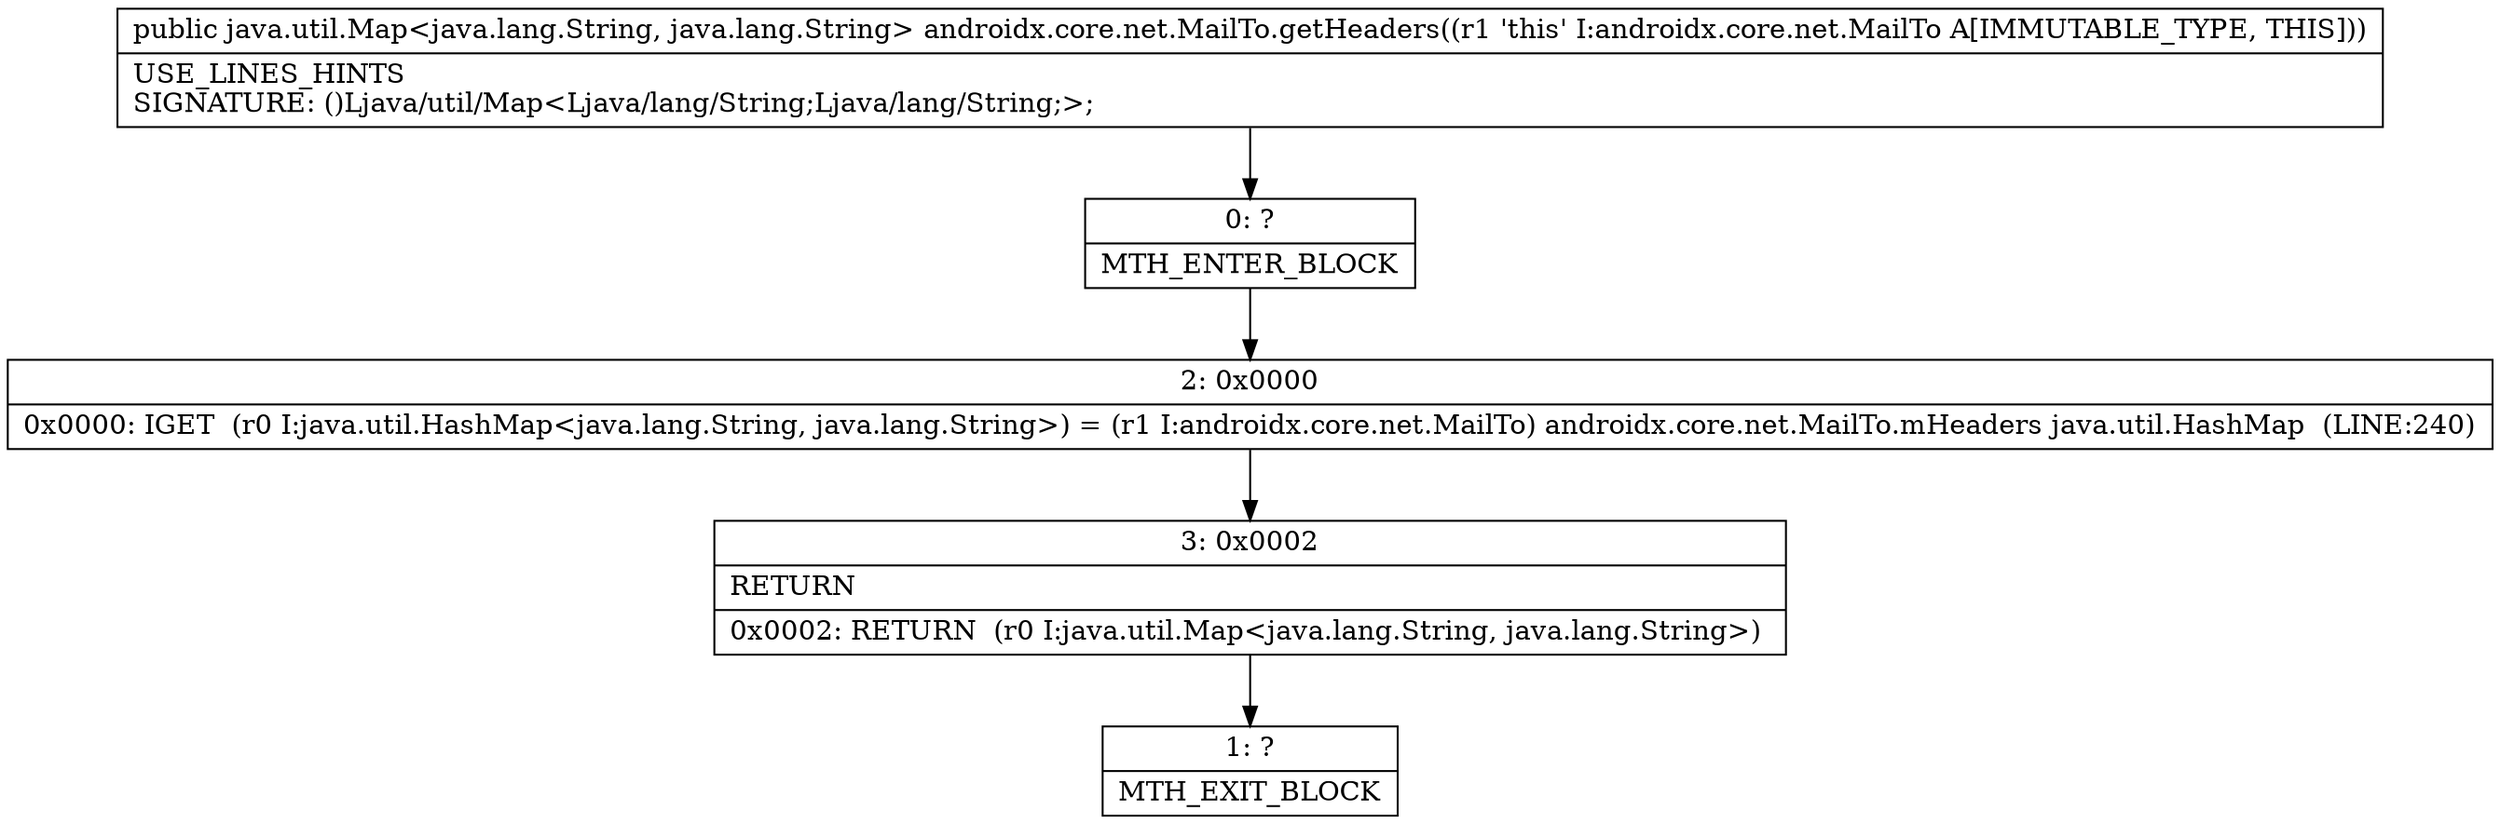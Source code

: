 digraph "CFG forandroidx.core.net.MailTo.getHeaders()Ljava\/util\/Map;" {
Node_0 [shape=record,label="{0\:\ ?|MTH_ENTER_BLOCK\l}"];
Node_2 [shape=record,label="{2\:\ 0x0000|0x0000: IGET  (r0 I:java.util.HashMap\<java.lang.String, java.lang.String\>) = (r1 I:androidx.core.net.MailTo) androidx.core.net.MailTo.mHeaders java.util.HashMap  (LINE:240)\l}"];
Node_3 [shape=record,label="{3\:\ 0x0002|RETURN\l|0x0002: RETURN  (r0 I:java.util.Map\<java.lang.String, java.lang.String\>) \l}"];
Node_1 [shape=record,label="{1\:\ ?|MTH_EXIT_BLOCK\l}"];
MethodNode[shape=record,label="{public java.util.Map\<java.lang.String, java.lang.String\> androidx.core.net.MailTo.getHeaders((r1 'this' I:androidx.core.net.MailTo A[IMMUTABLE_TYPE, THIS]))  | USE_LINES_HINTS\lSIGNATURE: ()Ljava\/util\/Map\<Ljava\/lang\/String;Ljava\/lang\/String;\>;\l}"];
MethodNode -> Node_0;Node_0 -> Node_2;
Node_2 -> Node_3;
Node_3 -> Node_1;
}

